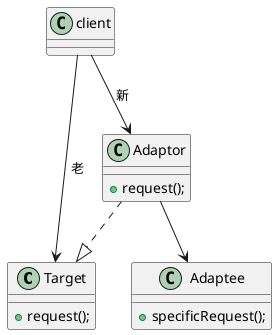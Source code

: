 @startuml

class Target{
    +request();
}

class Adaptor{
    +request();
}

class Adaptee{
    +specificRequest();
}

Adaptor ..|> Target
Adaptor --> Adaptee
client --> Adaptor: 新
client --> Target: 老
@enduml